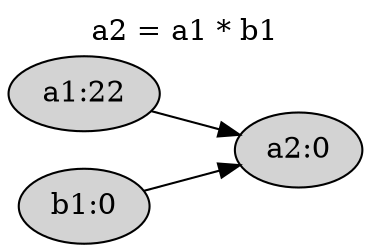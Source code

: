 digraph G {
  rankdir=LR;
  node [shape=ellipse, style=filled];
  bgcolor=transparent;
  label = "a2 = a1 * b1"; labelloc = top;

  a1[label="a1:22"];  a2[label="a2:0"]; b1[label="b1:0"];

  a1 -> a2; b1 -> a2;
}